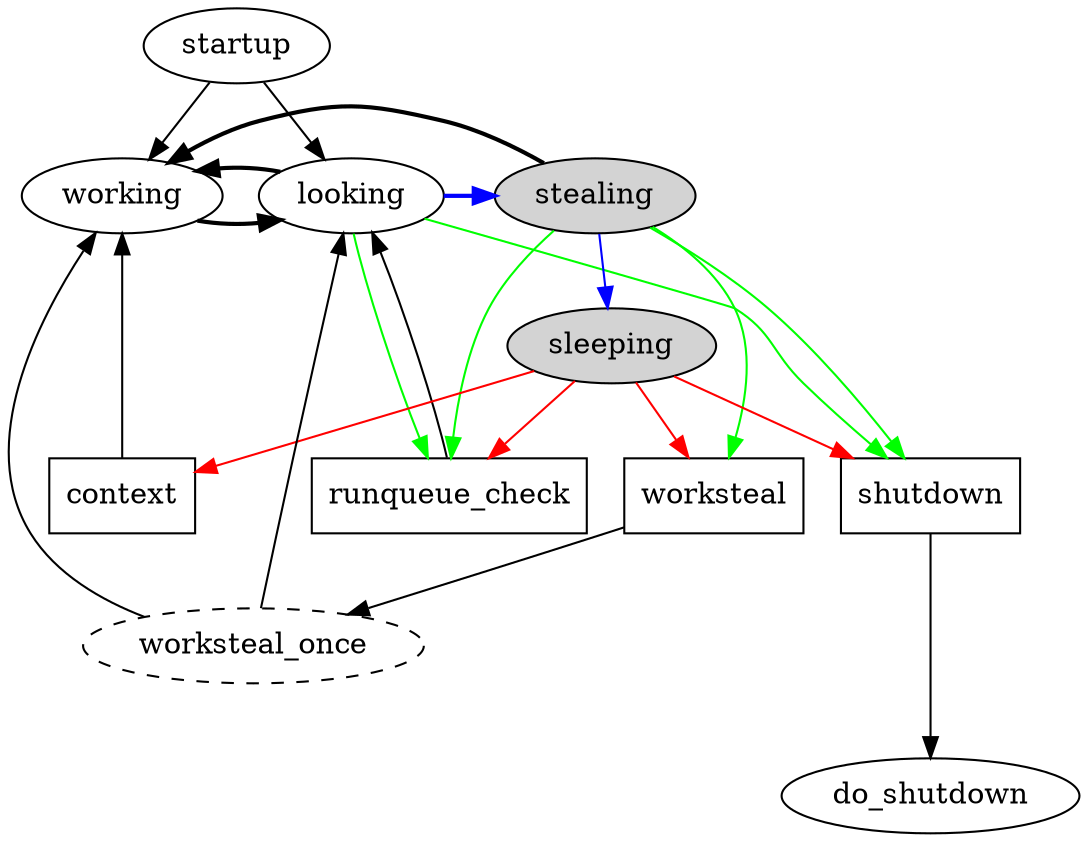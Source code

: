 digraph G {
//    rankdir=LR;

    { rank=source; startup };
    { rank=same; context; runqueue_check; worksteal };
    //{ rank=same; stealing; sleeping; };
    { rank=sink; do_shutdown };
    { rank=same; working; looking; stealing; };

    // { rank=same; working; looking; sleeping; };

    // Styles for 'idle' states.
    sleeping [style=filled fillcolor=lightgrey];
    stealing [style=filled fillcolor=lightgrey];

    // Shapes for notifications
    shutdown [shape=rectangle];
    context [shape=rectangle];
    runqueue_check [shape=rectangle];
    worksteal [shape=rectangle];

    // Illistrative only.
    worksteal_once [style=dashed];

    /*
     * Normal operation.
     */
    
    // Primordial engine.
    startup -> working;
    
    // Worker engines.
    startup -> looking;

    // Finished work.
    working -> looking [style=bold];

    // Looking for work.
    looking -> working [style=bold];
    stealing -> working [style=bold];
    // Other transitions use CAS below.

    // Respond to notifications.
    shutdown -> do_shutdown;

    // We do the same action as looking does anyway.
    runqueue_check -> looking;

    worksteal -> worksteal_once;

    worksteal_once -> working;
    worksteal_once -> looking;

    context -> working;

    /* CAS Transitions */
    edge [color=blue];
    looking -> stealing [style=bold];
    stealing -> sleeping;

    /* Locked transitions from other engines */
    edge [color=red];
    sleeping -> context;
    sleeping -> runqueue_check;
    sleeping -> worksteal;
    sleeping -> shutdown;

    /* CAS transitions from other engines */
    edge [color=green];
    looking -> runqueue_check;
    stealing -> runqueue_check;
    stealing -> worksteal;

    // safe because there will be no other work
    looking -> shutdown;
    stealing -> shutdown;

}

